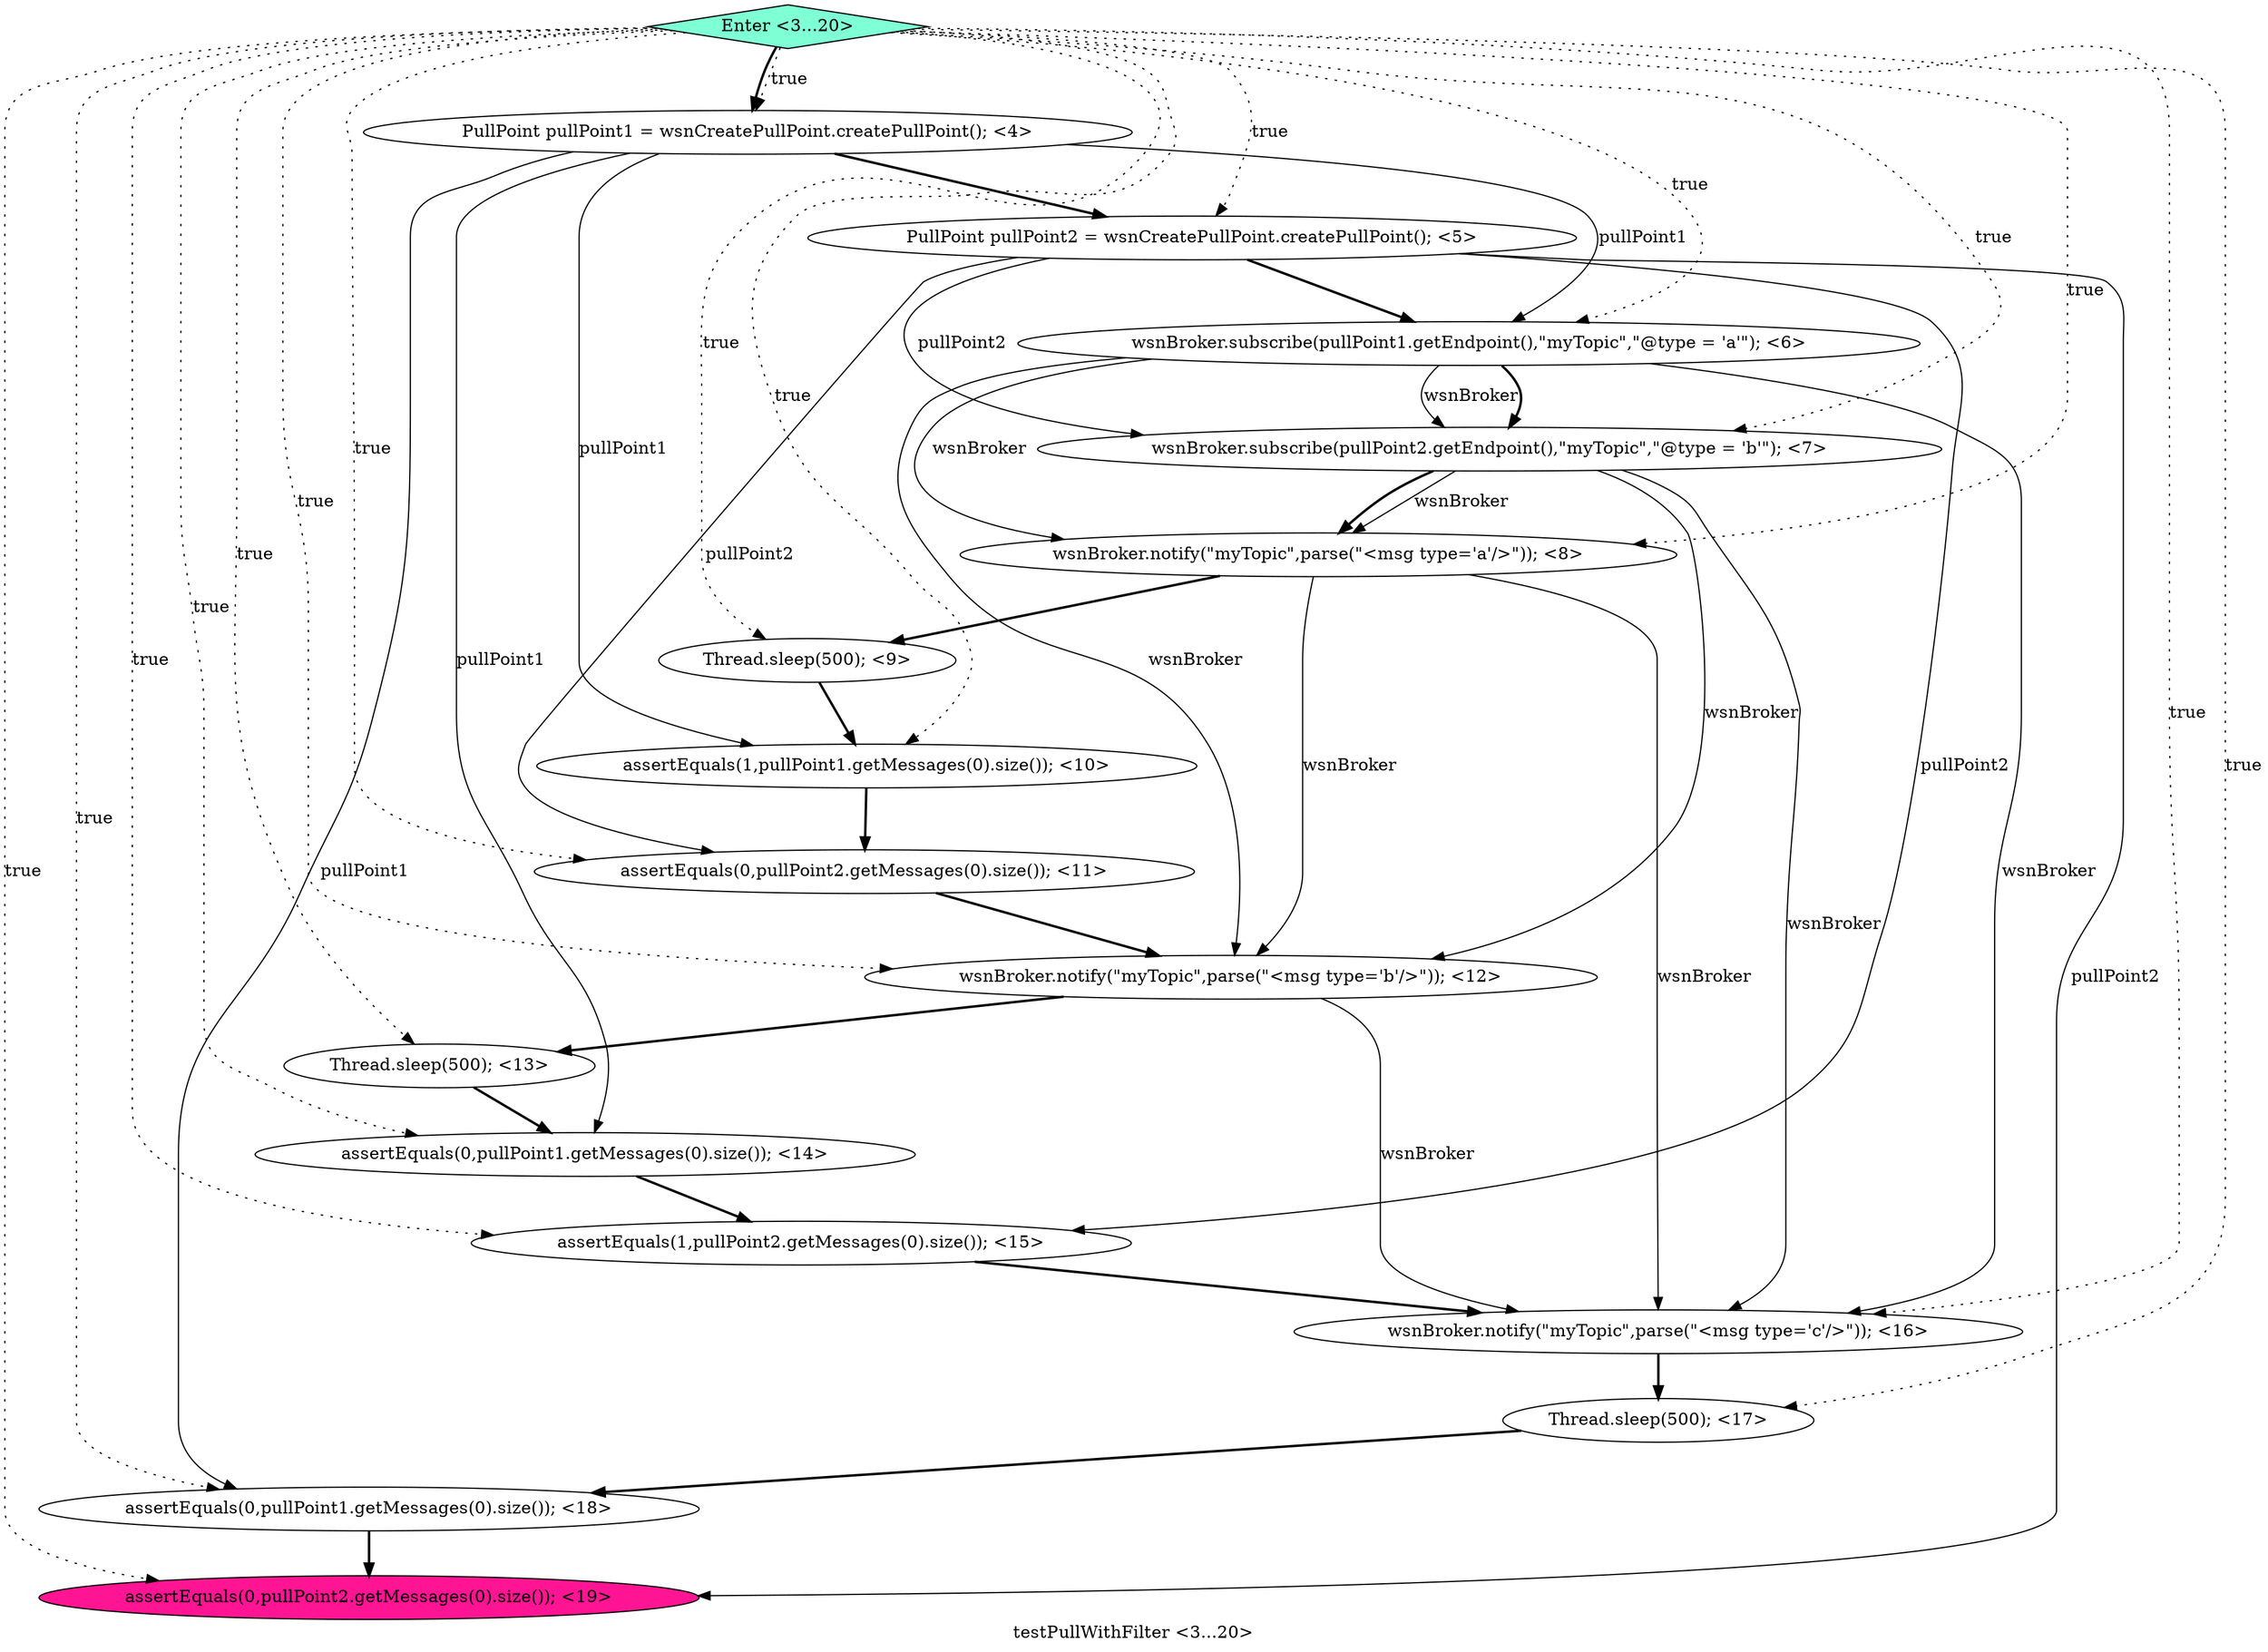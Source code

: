 digraph PDG {
label = "testPullWithFilter <3...20>";
0.15 [style = filled, label = "assertEquals(0,pullPoint2.getMessages(0).size()); <19>", fillcolor = deeppink, shape = ellipse];
0.7 [style = filled, label = "assertEquals(0,pullPoint2.getMessages(0).size()); <11>", fillcolor = white, shape = ellipse];
0.1 [style = filled, label = "PullPoint pullPoint2 = wsnCreatePullPoint.createPullPoint(); <5>", fillcolor = white, shape = ellipse];
0.16 [style = filled, label = "Enter <3...20>", fillcolor = aquamarine, shape = diamond];
0.3 [style = filled, label = "wsnBroker.subscribe(pullPoint2.getEndpoint(),\"myTopic\",\"@type = 'b'\"); <7>", fillcolor = white, shape = ellipse];
0.8 [style = filled, label = "wsnBroker.notify(\"myTopic\",parse(\"<msg type='b'/>\")); <12>", fillcolor = white, shape = ellipse];
0.5 [style = filled, label = "Thread.sleep(500); <9>", fillcolor = white, shape = ellipse];
0.4 [style = filled, label = "wsnBroker.notify(\"myTopic\",parse(\"<msg type='a'/>\")); <8>", fillcolor = white, shape = ellipse];
0.11 [style = filled, label = "assertEquals(1,pullPoint2.getMessages(0).size()); <15>", fillcolor = white, shape = ellipse];
0.9 [style = filled, label = "Thread.sleep(500); <13>", fillcolor = white, shape = ellipse];
0.0 [style = filled, label = "PullPoint pullPoint1 = wsnCreatePullPoint.createPullPoint(); <4>", fillcolor = white, shape = ellipse];
0.12 [style = filled, label = "wsnBroker.notify(\"myTopic\",parse(\"<msg type='c'/>\")); <16>", fillcolor = white, shape = ellipse];
0.13 [style = filled, label = "Thread.sleep(500); <17>", fillcolor = white, shape = ellipse];
0.2 [style = filled, label = "wsnBroker.subscribe(pullPoint1.getEndpoint(),\"myTopic\",\"@type = 'a'\"); <6>", fillcolor = white, shape = ellipse];
0.14 [style = filled, label = "assertEquals(0,pullPoint1.getMessages(0).size()); <18>", fillcolor = white, shape = ellipse];
0.6 [style = filled, label = "assertEquals(1,pullPoint1.getMessages(0).size()); <10>", fillcolor = white, shape = ellipse];
0.10 [style = filled, label = "assertEquals(0,pullPoint1.getMessages(0).size()); <14>", fillcolor = white, shape = ellipse];
0.0 -> 0.1 [style = bold, label=""];
0.0 -> 0.2 [style = solid, label="pullPoint1"];
0.0 -> 0.6 [style = solid, label="pullPoint1"];
0.0 -> 0.10 [style = solid, label="pullPoint1"];
0.0 -> 0.14 [style = solid, label="pullPoint1"];
0.1 -> 0.2 [style = bold, label=""];
0.1 -> 0.3 [style = solid, label="pullPoint2"];
0.1 -> 0.7 [style = solid, label="pullPoint2"];
0.1 -> 0.11 [style = solid, label="pullPoint2"];
0.1 -> 0.15 [style = solid, label="pullPoint2"];
0.2 -> 0.3 [style = solid, label="wsnBroker"];
0.2 -> 0.3 [style = bold, label=""];
0.2 -> 0.4 [style = solid, label="wsnBroker"];
0.2 -> 0.8 [style = solid, label="wsnBroker"];
0.2 -> 0.12 [style = solid, label="wsnBroker"];
0.3 -> 0.4 [style = solid, label="wsnBroker"];
0.3 -> 0.4 [style = bold, label=""];
0.3 -> 0.8 [style = solid, label="wsnBroker"];
0.3 -> 0.12 [style = solid, label="wsnBroker"];
0.4 -> 0.5 [style = bold, label=""];
0.4 -> 0.8 [style = solid, label="wsnBroker"];
0.4 -> 0.12 [style = solid, label="wsnBroker"];
0.5 -> 0.6 [style = bold, label=""];
0.6 -> 0.7 [style = bold, label=""];
0.7 -> 0.8 [style = bold, label=""];
0.8 -> 0.9 [style = bold, label=""];
0.8 -> 0.12 [style = solid, label="wsnBroker"];
0.9 -> 0.10 [style = bold, label=""];
0.10 -> 0.11 [style = bold, label=""];
0.11 -> 0.12 [style = bold, label=""];
0.12 -> 0.13 [style = bold, label=""];
0.13 -> 0.14 [style = bold, label=""];
0.14 -> 0.15 [style = bold, label=""];
0.16 -> 0.0 [style = dotted, label="true"];
0.16 -> 0.0 [style = bold, label=""];
0.16 -> 0.1 [style = dotted, label="true"];
0.16 -> 0.2 [style = dotted, label="true"];
0.16 -> 0.3 [style = dotted, label="true"];
0.16 -> 0.4 [style = dotted, label="true"];
0.16 -> 0.5 [style = dotted, label="true"];
0.16 -> 0.6 [style = dotted, label="true"];
0.16 -> 0.7 [style = dotted, label="true"];
0.16 -> 0.8 [style = dotted, label="true"];
0.16 -> 0.9 [style = dotted, label="true"];
0.16 -> 0.10 [style = dotted, label="true"];
0.16 -> 0.11 [style = dotted, label="true"];
0.16 -> 0.12 [style = dotted, label="true"];
0.16 -> 0.13 [style = dotted, label="true"];
0.16 -> 0.14 [style = dotted, label="true"];
0.16 -> 0.15 [style = dotted, label="true"];
}
